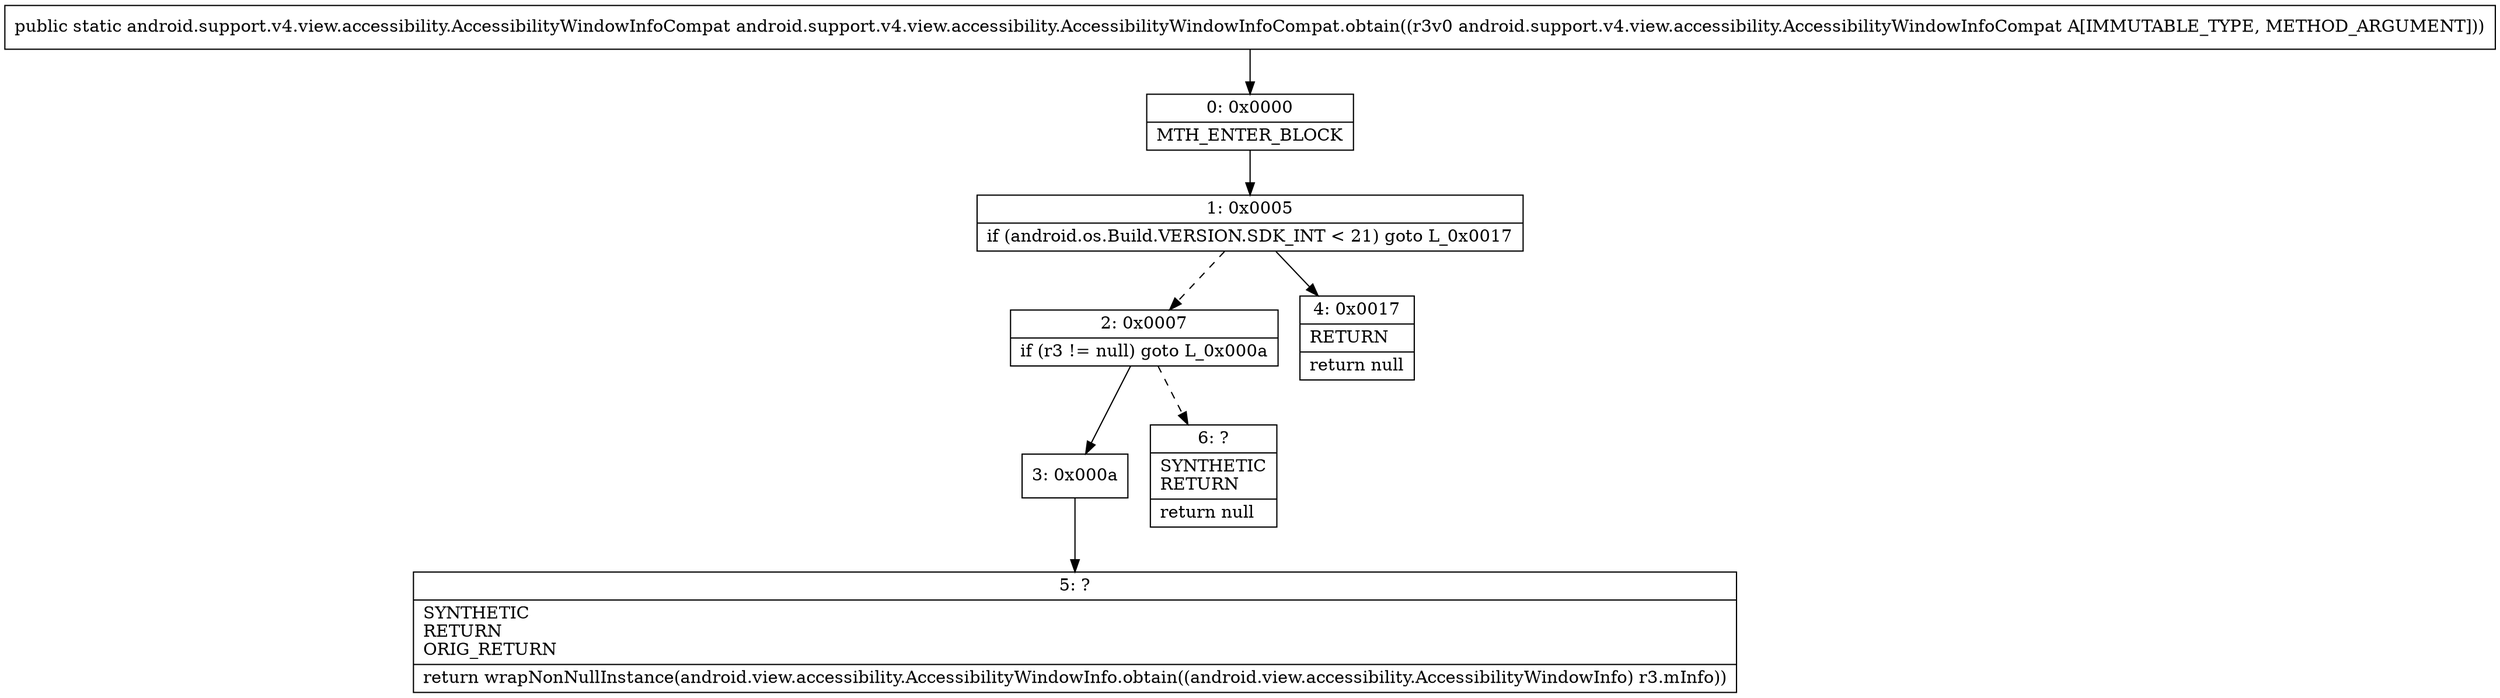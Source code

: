 digraph "CFG forandroid.support.v4.view.accessibility.AccessibilityWindowInfoCompat.obtain(Landroid\/support\/v4\/view\/accessibility\/AccessibilityWindowInfoCompat;)Landroid\/support\/v4\/view\/accessibility\/AccessibilityWindowInfoCompat;" {
Node_0 [shape=record,label="{0\:\ 0x0000|MTH_ENTER_BLOCK\l}"];
Node_1 [shape=record,label="{1\:\ 0x0005|if (android.os.Build.VERSION.SDK_INT \< 21) goto L_0x0017\l}"];
Node_2 [shape=record,label="{2\:\ 0x0007|if (r3 != null) goto L_0x000a\l}"];
Node_3 [shape=record,label="{3\:\ 0x000a}"];
Node_4 [shape=record,label="{4\:\ 0x0017|RETURN\l|return null\l}"];
Node_5 [shape=record,label="{5\:\ ?|SYNTHETIC\lRETURN\lORIG_RETURN\l|return wrapNonNullInstance(android.view.accessibility.AccessibilityWindowInfo.obtain((android.view.accessibility.AccessibilityWindowInfo) r3.mInfo))\l}"];
Node_6 [shape=record,label="{6\:\ ?|SYNTHETIC\lRETURN\l|return null\l}"];
MethodNode[shape=record,label="{public static android.support.v4.view.accessibility.AccessibilityWindowInfoCompat android.support.v4.view.accessibility.AccessibilityWindowInfoCompat.obtain((r3v0 android.support.v4.view.accessibility.AccessibilityWindowInfoCompat A[IMMUTABLE_TYPE, METHOD_ARGUMENT])) }"];
MethodNode -> Node_0;
Node_0 -> Node_1;
Node_1 -> Node_2[style=dashed];
Node_1 -> Node_4;
Node_2 -> Node_3;
Node_2 -> Node_6[style=dashed];
Node_3 -> Node_5;
}

